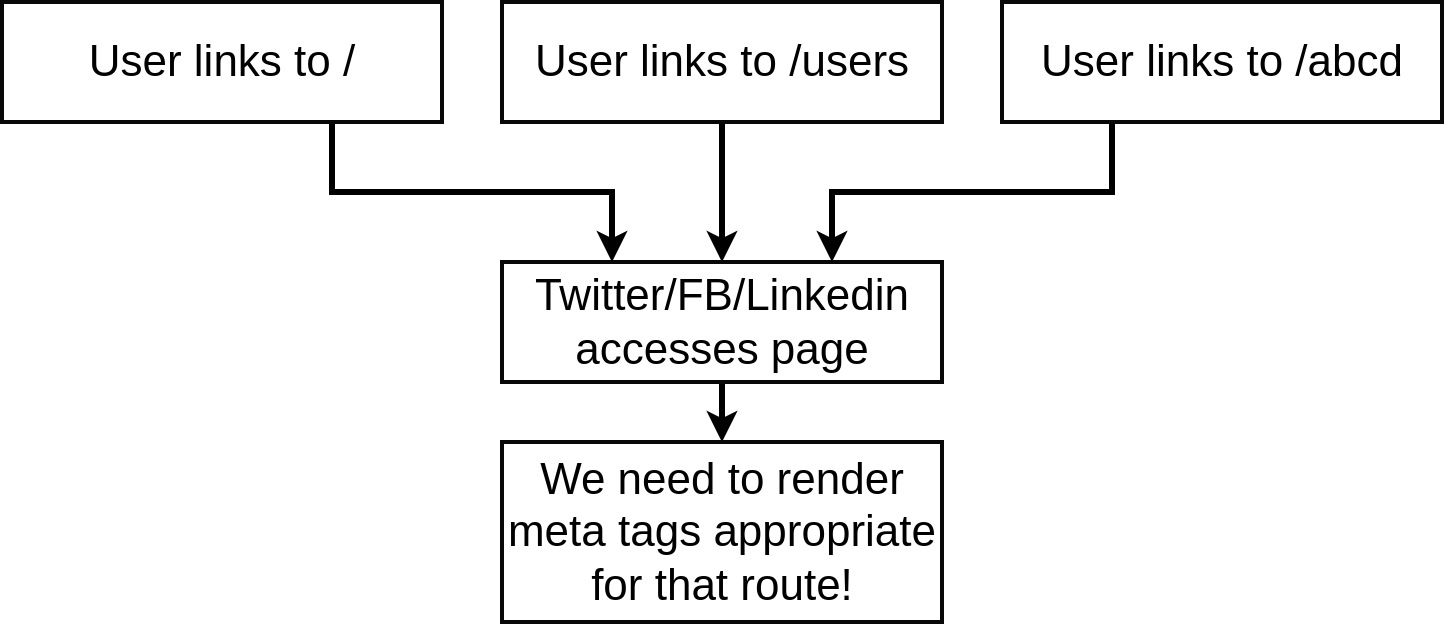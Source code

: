 <mxfile version="13.3.5" type="device" pages="6"><diagram id="a0e06893-2beb-2657-63dc-f44eb33fc74f" name="01 - meta"><mxGraphModel dx="852" dy="494" grid="1" gridSize="10" guides="1" tooltips="1" connect="1" arrows="1" fold="1" page="1" pageScale="1" pageWidth="1100" pageHeight="850" background="#ffffff" math="0" shadow="0"><root><mxCell id="0"/><mxCell id="1" parent="0"/><mxCell id="5" style="edgeStyle=orthogonalEdgeStyle;rounded=0;html=1;exitX=0.5;exitY=1;entryX=0.5;entryY=0;startArrow=none;startFill=0;endArrow=classic;endFill=1;jettySize=auto;orthogonalLoop=1;strokeColor=#000000;strokeWidth=3;fontSize=22;fontColor=#000000;" parent="1" source="2" target="3" edge="1"><mxGeometry relative="1" as="geometry"/></mxCell><mxCell id="2" value="User links to /users" style="rounded=0;whiteSpace=wrap;html=1;shadow=0;labelBackgroundColor=none;strokeColor=#080808;strokeWidth=2;fillColor=#ffffff;fontSize=22;fontColor=#000000;align=center;" parent="1" vertex="1"><mxGeometry x="430" y="100" width="220" height="60" as="geometry"/></mxCell><mxCell id="6" style="edgeStyle=orthogonalEdgeStyle;rounded=0;html=1;exitX=0.5;exitY=1;startArrow=none;startFill=0;endArrow=classic;endFill=1;jettySize=auto;orthogonalLoop=1;strokeColor=#000000;strokeWidth=3;fontSize=22;fontColor=#000000;" parent="1" source="3" target="4" edge="1"><mxGeometry relative="1" as="geometry"/></mxCell><mxCell id="3" value="Twitter/FB/Linkedin accesses page" style="rounded=0;whiteSpace=wrap;html=1;shadow=0;labelBackgroundColor=none;strokeColor=#080808;strokeWidth=2;fillColor=#ffffff;fontSize=22;fontColor=#000000;align=center;" parent="1" vertex="1"><mxGeometry x="430" y="230" width="220" height="60" as="geometry"/></mxCell><mxCell id="4" value="We need to render meta tags appropriate for that route!" style="rounded=0;whiteSpace=wrap;html=1;shadow=0;labelBackgroundColor=none;strokeColor=#080808;strokeWidth=2;fillColor=#ffffff;fontSize=22;fontColor=#000000;align=center;" parent="1" vertex="1"><mxGeometry x="430" y="320" width="220" height="90" as="geometry"/></mxCell><mxCell id="9" style="edgeStyle=orthogonalEdgeStyle;rounded=0;html=1;exitX=0.75;exitY=1;entryX=0.25;entryY=0;startArrow=none;startFill=0;endArrow=classic;endFill=1;jettySize=auto;orthogonalLoop=1;strokeColor=#000000;strokeWidth=3;fontSize=22;fontColor=#000000;" parent="1" source="7" target="3" edge="1"><mxGeometry relative="1" as="geometry"/></mxCell><mxCell id="7" value="User links to /" style="rounded=0;whiteSpace=wrap;html=1;shadow=0;labelBackgroundColor=none;strokeColor=#080808;strokeWidth=2;fillColor=#ffffff;fontSize=22;fontColor=#000000;align=center;" parent="1" vertex="1"><mxGeometry x="180" y="100" width="220" height="60" as="geometry"/></mxCell><mxCell id="10" style="edgeStyle=orthogonalEdgeStyle;rounded=0;html=1;exitX=0.25;exitY=1;entryX=0.75;entryY=0;startArrow=none;startFill=0;endArrow=classic;endFill=1;jettySize=auto;orthogonalLoop=1;strokeColor=#000000;strokeWidth=3;fontSize=22;fontColor=#000000;" parent="1" source="8" target="3" edge="1"><mxGeometry relative="1" as="geometry"/></mxCell><mxCell id="8" value="User links to /abcd" style="rounded=0;whiteSpace=wrap;html=1;shadow=0;labelBackgroundColor=none;strokeColor=#080808;strokeWidth=2;fillColor=#ffffff;fontSize=22;fontColor=#000000;align=center;" parent="1" vertex="1"><mxGeometry x="680" y="100" width="220" height="60" as="geometry"/></mxCell></root></mxGraphModel></diagram><diagram id="a3875ca3-8677-f474-69a5-59f30891df4f" name="02 - helmet"><mxGraphModel dx="825" dy="359" grid="1" gridSize="10" guides="1" tooltips="1" connect="1" arrows="1" fold="1" page="1" pageScale="1" pageWidth="1100" pageHeight="850" background="#ffffff" math="0" shadow="0"><root><mxCell id="0"/><mxCell id="1" parent="0"/><mxCell id="2" value="Normal React App" style="text;html=1;strokeColor=none;fillColor=none;align=center;verticalAlign=middle;whiteSpace=wrap;rounded=0;shadow=0;labelBackgroundColor=none;fontSize=22;fontColor=#000000;" vertex="1" parent="1"><mxGeometry x="505" y="130" width="200" height="20" as="geometry"/></mxCell><mxCell id="8" style="edgeStyle=orthogonalEdgeStyle;rounded=0;html=1;exitX=0.5;exitY=1;entryX=0.5;entryY=0;startArrow=none;startFill=0;endArrow=classic;endFill=1;jettySize=auto;orthogonalLoop=1;strokeColor=#000000;strokeWidth=3;fontSize=22;fontColor=#000000;" edge="1" parent="1" source="3" target="4"><mxGeometry relative="1" as="geometry"/></mxCell><mxCell id="3" value="User visits /users" style="rounded=0;whiteSpace=wrap;html=1;shadow=0;labelBackgroundColor=none;strokeColor=#080808;strokeWidth=2;fillColor=#ffffff;fontSize=22;fontColor=#000000;align=center;" vertex="1" parent="1"><mxGeometry x="470" y="180" width="270" height="60" as="geometry"/></mxCell><mxCell id="9" style="edgeStyle=orthogonalEdgeStyle;rounded=0;html=1;exitX=0.5;exitY=1;entryX=0.5;entryY=0;startArrow=none;startFill=0;endArrow=classic;endFill=1;jettySize=auto;orthogonalLoop=1;strokeColor=#000000;strokeWidth=3;fontSize=22;fontColor=#000000;" edge="1" parent="1" source="4" target="5"><mxGeometry relative="1" as="geometry"/></mxCell><mxCell id="4" value="We render 'Helmet' tag" style="rounded=0;whiteSpace=wrap;html=1;shadow=0;labelBackgroundColor=none;strokeColor=#080808;strokeWidth=2;fillColor=#ffffff;fontSize=22;fontColor=#000000;align=center;" vertex="1" parent="1"><mxGeometry x="470" y="270" width="270" height="60" as="geometry"/></mxCell><mxCell id="5" value="Helmet takes new tags and manually tinkers with HTML in head tag" style="rounded=0;whiteSpace=wrap;html=1;shadow=0;labelBackgroundColor=none;strokeColor=#080808;strokeWidth=2;fillColor=#ffffff;fontSize=22;fontColor=#000000;align=center;" vertex="1" parent="1"><mxGeometry x="470" y="365" width="270" height="85" as="geometry"/></mxCell><mxCell id="6" value="" style="endArrow=classic;html=1;strokeColor=#000000;strokeWidth=3;fontSize=22;fontColor=#000000;" edge="1" parent="1"><mxGeometry width="50" height="50" relative="1" as="geometry"><mxPoint x="450" y="180" as="sourcePoint"/><mxPoint x="450" y="450" as="targetPoint"/></mxGeometry></mxCell><mxCell id="7" value="Time" style="text;html=1;strokeColor=none;fillColor=none;align=center;verticalAlign=middle;whiteSpace=wrap;rounded=0;shadow=0;labelBackgroundColor=none;fontSize=22;fontColor=#000000;" vertex="1" parent="1"><mxGeometry x="390" y="180" width="50" height="20" as="geometry"/></mxCell></root></mxGraphModel></diagram><diagram id="5fbc0336-3aa0-06a0-aa58-145b6af9b9f9" name="03 - helmet ssr"><mxGraphModel dx="990" dy="430" grid="1" gridSize="10" guides="1" tooltips="1" connect="1" arrows="1" fold="1" page="1" pageScale="1" pageWidth="1100" pageHeight="850" background="#ffffff" math="0" shadow="0"><root><mxCell id="0"/><mxCell id="1" parent="0"/><mxCell id="2" value="SSR React App" style="text;html=1;strokeColor=none;fillColor=none;align=center;verticalAlign=middle;whiteSpace=wrap;rounded=0;shadow=0;labelBackgroundColor=none;fontSize=22;fontColor=#000000;" vertex="1" parent="1"><mxGeometry x="505" y="140" width="200" height="20" as="geometry"/></mxCell><mxCell id="9" style="edgeStyle=orthogonalEdgeStyle;rounded=0;html=1;exitX=0.5;exitY=1;entryX=0.5;entryY=0;startArrow=none;startFill=0;endArrow=classic;endFill=1;jettySize=auto;orthogonalLoop=1;strokeColor=#000000;strokeWidth=3;fontSize=22;fontColor=#000000;" edge="1" parent="1" source="3" target="4"><mxGeometry relative="1" as="geometry"/></mxCell><mxCell id="3" value="User visits /users" style="rounded=0;whiteSpace=wrap;html=1;shadow=0;labelBackgroundColor=none;strokeColor=#080808;strokeWidth=2;fillColor=#ffffff;fontSize=22;fontColor=#000000;align=center;" vertex="1" parent="1"><mxGeometry x="470" y="180" width="270" height="60" as="geometry"/></mxCell><mxCell id="10" style="edgeStyle=orthogonalEdgeStyle;rounded=0;html=1;exitX=0.5;exitY=1;entryX=0.5;entryY=0;startArrow=none;startFill=0;endArrow=classic;endFill=1;jettySize=auto;orthogonalLoop=1;strokeColor=#000000;strokeWidth=3;fontSize=22;fontColor=#000000;" edge="1" parent="1" source="4" target="5"><mxGeometry relative="1" as="geometry"/></mxCell><mxCell id="4" value="We render 'Helmet' tag" style="rounded=0;whiteSpace=wrap;html=1;shadow=0;labelBackgroundColor=none;strokeColor=#080808;strokeWidth=2;fillColor=#ffffff;fontSize=22;fontColor=#000000;align=center;" vertex="1" parent="1"><mxGeometry x="470" y="270" width="270" height="60" as="geometry"/></mxCell><mxCell id="11" style="edgeStyle=orthogonalEdgeStyle;rounded=0;html=1;exitX=0.5;exitY=1;startArrow=none;startFill=0;endArrow=classic;endFill=1;jettySize=auto;orthogonalLoop=1;strokeColor=#000000;strokeWidth=3;fontSize=22;fontColor=#000000;" edge="1" parent="1" source="5" target="8"><mxGeometry relative="1" as="geometry"/></mxCell><mxCell id="5" value="Helmet loads up all the meta tags we want to show" style="rounded=0;whiteSpace=wrap;html=1;shadow=0;labelBackgroundColor=none;strokeColor=#080808;strokeWidth=2;fillColor=#ffffff;fontSize=22;fontColor=#000000;align=center;" vertex="1" parent="1"><mxGeometry x="470" y="350" width="270" height="85" as="geometry"/></mxCell><mxCell id="6" value="" style="endArrow=classic;html=1;strokeColor=#000000;strokeWidth=3;fontSize=22;fontColor=#000000;" edge="1" parent="1"><mxGeometry width="50" height="50" relative="1" as="geometry"><mxPoint x="450" y="180" as="sourcePoint"/><mxPoint x="450" y="540" as="targetPoint"/></mxGeometry></mxCell><mxCell id="7" value="Time" style="text;html=1;strokeColor=none;fillColor=none;align=center;verticalAlign=middle;whiteSpace=wrap;rounded=0;shadow=0;labelBackgroundColor=none;fontSize=22;fontColor=#000000;" vertex="1" parent="1"><mxGeometry x="390" y="180" width="50" height="20" as="geometry"/></mxCell><mxCell id="8" value="We dump Helmet's tags directly into HTML template" style="rounded=0;whiteSpace=wrap;html=1;shadow=0;labelBackgroundColor=none;strokeColor=#080808;strokeWidth=2;fillColor=#ffffff;fontSize=22;fontColor=#000000;align=center;" vertex="1" parent="1"><mxGeometry x="470" y="456" width="270" height="85" as="geometry"/></mxCell></root></mxGraphModel></diagram><diagram id="d8c42727-4214-fe94-3d4f-7dc38ee0e129" name="04 - streams"><mxGraphModel dx="990" dy="430" grid="1" gridSize="10" guides="1" tooltips="1" connect="1" arrows="1" fold="1" page="1" pageScale="1" pageWidth="1100" pageHeight="850" background="#ffffff" math="0" shadow="0"><root><mxCell id="0"/><mxCell id="1" parent="0"/><mxCell id="13" value="" style="strokeWidth=1;shadow=0;dashed=0;align=center;html=1;shape=mxgraph.mockup.containers.browserWindow;rSize=0;fillColor=#ffffff;strokeColor=#666666;mainText=,;recursiveResize=0;rounded=0;labelBackgroundColor=none;fontSize=22;fontColor=#000000;" vertex="1" parent="1"><mxGeometry x="119" y="305" width="360" height="285" as="geometry"/></mxCell><mxCell id="14" value="Page 1" style="strokeWidth=1;shadow=0;dashed=0;align=center;html=1;shape=mxgraph.mockup.containers.anchor;fontSize=17;fontColor=#666666;align=left;" vertex="1" parent="13"><mxGeometry x="60" y="12" width="110" height="26" as="geometry"/></mxCell><mxCell id="15" value="https://www.draw.io" style="strokeWidth=1;shadow=0;dashed=0;align=center;html=1;shape=mxgraph.mockup.containers.anchor;rSize=0;fontSize=17;fontColor=#666666;align=left;" vertex="1" parent="13"><mxGeometry x="130" y="60" width="250" height="26" as="geometry"/></mxCell><mxCell id="16" value="" style="rounded=0;whiteSpace=wrap;html=1;shadow=0;labelBackgroundColor=none;strokeColor=#080808;strokeWidth=2;fillColor=#ffffff;fontSize=22;fontColor=#000000;align=center;" vertex="1" parent="1"><mxGeometry x="660" y="305" width="210" height="285" as="geometry"/></mxCell><mxCell id="17" value="" style="endArrow=classic;html=1;strokeColor=#000000;strokeWidth=3;fontSize=22;fontColor=#000000;" edge="1" parent="1" target="21"><mxGeometry width="50" height="50" relative="1" as="geometry"><mxPoint x="480" y="370" as="sourcePoint"/><mxPoint x="530" y="320" as="targetPoint"/></mxGeometry></mxCell><mxCell id="18" value="Request" style="text;html=1;strokeColor=none;fillColor=none;align=center;verticalAlign=middle;whiteSpace=wrap;rounded=0;shadow=0;labelBackgroundColor=none;fontSize=22;fontColor=#000000;" vertex="1" parent="1"><mxGeometry x="550" y="345" width="40" height="20" as="geometry"/></mxCell><mxCell id="19" value="" style="endArrow=classic;html=1;strokeColor=#000000;strokeWidth=3;fontSize=22;fontColor=#000000;entryX=-0.008;entryY=0.228;entryPerimeter=0;" edge="1" parent="1" source="23"><mxGeometry width="50" height="50" relative="1" as="geometry"><mxPoint x="658" y="540" as="sourcePoint"/><mxPoint x="479" y="540" as="targetPoint"/></mxGeometry></mxCell><mxCell id="20" value="Response HTML" style="text;html=1;strokeColor=none;fillColor=none;align=center;verticalAlign=middle;whiteSpace=wrap;rounded=0;shadow=0;labelBackgroundColor=none;fontSize=22;fontColor=#000000;" vertex="1" parent="1"><mxGeometry x="550" y="500" width="40" height="20" as="geometry"/></mxCell><mxCell id="24" style="edgeStyle=orthogonalEdgeStyle;rounded=0;html=1;exitX=0.5;exitY=1;entryX=0.5;entryY=0;startArrow=none;startFill=0;endArrow=classic;endFill=1;jettySize=auto;orthogonalLoop=1;strokeColor=#000000;strokeWidth=3;fontSize=14;fontColor=#000000;" edge="1" parent="1" source="21" target="22"><mxGeometry relative="1" as="geometry"/></mxCell><mxCell id="21" value="Make API requests" style="rounded=0;whiteSpace=wrap;html=1;shadow=0;labelBackgroundColor=none;strokeColor=#080808;strokeWidth=2;fillColor=#ffffff;fontSize=14;fontColor=#000000;align=center;" vertex="1" parent="1"><mxGeometry x="680" y="349" width="160" height="40" as="geometry"/></mxCell><mxCell id="25" style="edgeStyle=orthogonalEdgeStyle;rounded=0;html=1;exitX=0.5;exitY=1;startArrow=none;startFill=0;endArrow=classic;endFill=1;jettySize=auto;orthogonalLoop=1;strokeColor=#000000;strokeWidth=3;fontSize=14;fontColor=#000000;" edge="1" parent="1" source="22" target="23"><mxGeometry relative="1" as="geometry"/></mxCell><mxCell id="22" value="Build entire HTML doc" style="rounded=0;whiteSpace=wrap;html=1;shadow=0;labelBackgroundColor=none;strokeColor=#080808;strokeWidth=2;fillColor=#ffffff;fontSize=14;fontColor=#000000;align=center;" vertex="1" parent="1"><mxGeometry x="680" y="435" width="160" height="40" as="geometry"/></mxCell><mxCell id="23" value="Load entire doc into response and send it" style="rounded=0;whiteSpace=wrap;html=1;shadow=0;labelBackgroundColor=none;strokeColor=#080808;strokeWidth=2;fillColor=#ffffff;fontSize=14;fontColor=#000000;align=center;" vertex="1" parent="1"><mxGeometry x="680" y="520" width="160" height="40" as="geometry"/></mxCell></root></mxGraphModel></diagram><diagram name="05 - content" id="b575361c-04dd-f194-7296-f91a1395b4d2"><mxGraphModel dx="1238" dy="538" grid="1" gridSize="10" guides="1" tooltips="1" connect="1" arrows="1" fold="1" page="1" pageScale="1" pageWidth="1100" pageHeight="850" background="#ffffff" math="0" shadow="0"><root><mxCell id="0"/><mxCell id="1" parent="0"/><mxCell id="2" value="" style="strokeWidth=1;shadow=0;dashed=0;align=center;html=1;shape=mxgraph.mockup.containers.browserWindow;rSize=0;fillColor=#ffffff;strokeColor=#666666;mainText=,;recursiveResize=0;rounded=0;labelBackgroundColor=none;fontSize=22;fontColor=#000000;" vertex="1" parent="1"><mxGeometry x="119" y="305" width="360" height="605" as="geometry"/></mxCell><mxCell id="3" value="Page 1" style="strokeWidth=1;shadow=0;dashed=0;align=center;html=1;shape=mxgraph.mockup.containers.anchor;fontSize=17;fontColor=#666666;align=left;" vertex="1" parent="2"><mxGeometry x="60" y="12" width="110" height="26" as="geometry"/></mxCell><mxCell id="4" value="https://www.draw.io" style="strokeWidth=1;shadow=0;dashed=0;align=center;html=1;shape=mxgraph.mockup.containers.anchor;rSize=0;fontSize=17;fontColor=#666666;align=left;" vertex="1" parent="2"><mxGeometry x="130" y="60" width="250" height="26" as="geometry"/></mxCell><mxCell id="5" value="" style="rounded=0;whiteSpace=wrap;html=1;shadow=0;labelBackgroundColor=none;strokeColor=#080808;strokeWidth=2;fillColor=#ffffff;fontSize=22;fontColor=#000000;align=center;" vertex="1" parent="1"><mxGeometry x="660" y="305" width="210" height="605" as="geometry"/></mxCell><mxCell id="6" value="" style="endArrow=classic;html=1;strokeColor=#000000;strokeWidth=3;fontSize=22;fontColor=#000000;" edge="1" parent="1" target="11"><mxGeometry width="50" height="50" relative="1" as="geometry"><mxPoint x="480" y="370" as="sourcePoint"/><mxPoint x="530" y="320" as="targetPoint"/></mxGeometry></mxCell><mxCell id="7" value="Request" style="text;html=1;strokeColor=none;fillColor=none;align=center;verticalAlign=middle;whiteSpace=wrap;rounded=0;shadow=0;labelBackgroundColor=none;fontSize=22;fontColor=#000000;" vertex="1" parent="1"><mxGeometry x="550" y="345" width="40" height="20" as="geometry"/></mxCell><mxCell id="8" value="" style="endArrow=classic;html=1;strokeColor=#000000;strokeWidth=3;fontSize=22;fontColor=#000000;entryX=-0.008;entryY=0.228;entryPerimeter=0;" edge="1" parent="1"><mxGeometry width="50" height="50" relative="1" as="geometry"><mxPoint x="680" y="540" as="sourcePoint"/><mxPoint x="479" y="540" as="targetPoint"/></mxGeometry></mxCell><mxCell id="9" value="Portion of response" style="text;html=1;strokeColor=none;fillColor=none;align=center;verticalAlign=middle;whiteSpace=wrap;rounded=0;shadow=0;labelBackgroundColor=none;fontSize=22;fontColor=#000000;" vertex="1" parent="1"><mxGeometry x="520" y="500" width="130" height="20" as="geometry"/></mxCell><mxCell id="10" style="edgeStyle=orthogonalEdgeStyle;rounded=0;html=1;exitX=0.5;exitY=1;entryX=0.5;entryY=0;startArrow=none;startFill=0;endArrow=classic;endFill=1;jettySize=auto;orthogonalLoop=1;strokeColor=#000000;strokeWidth=3;fontSize=14;fontColor=#000000;" edge="1" parent="1" source="11" target="13"><mxGeometry relative="1" as="geometry"/></mxCell><mxCell id="11" value="Make API requests" style="rounded=0;whiteSpace=wrap;html=1;shadow=0;labelBackgroundColor=none;strokeColor=#080808;strokeWidth=2;fillColor=#ffffff;fontSize=14;fontColor=#000000;align=center;" vertex="1" parent="1"><mxGeometry x="680" y="349" width="160" height="40" as="geometry"/></mxCell><mxCell id="12" style="edgeStyle=orthogonalEdgeStyle;rounded=0;html=1;exitX=0.5;exitY=1;startArrow=none;startFill=0;endArrow=classic;endFill=1;jettySize=auto;orthogonalLoop=1;strokeColor=#000000;strokeWidth=3;fontSize=14;fontColor=#000000;" edge="1" parent="1" source="13"><mxGeometry relative="1" as="geometry"><mxPoint x="760.333" y="520" as="targetPoint"/></mxGeometry></mxCell><mxCell id="13" value="Build tiny snippet of HTML doc" style="rounded=0;whiteSpace=wrap;html=1;shadow=0;labelBackgroundColor=none;strokeColor=#080808;strokeWidth=2;fillColor=#ffffff;fontSize=14;fontColor=#000000;align=center;" vertex="1" parent="1"><mxGeometry x="680" y="435" width="160" height="40" as="geometry"/></mxCell><mxCell id="15" value="Send tiny snippet" style="rounded=0;whiteSpace=wrap;html=1;shadow=0;labelBackgroundColor=none;strokeColor=#080808;strokeWidth=2;fillColor=#ffffff;fontSize=14;fontColor=#000000;align=center;" vertex="1" parent="1"><mxGeometry x="680" y="520" width="160" height="40" as="geometry"/></mxCell><mxCell id="16" value="" style="endArrow=classic;html=1;strokeColor=#000000;strokeWidth=3;fontSize=22;fontColor=#000000;entryX=-0.008;entryY=0.228;entryPerimeter=0;" edge="1" parent="1"><mxGeometry width="50" height="50" relative="1" as="geometry"><mxPoint x="681" y="711" as="sourcePoint"/><mxPoint x="480" y="711" as="targetPoint"/></mxGeometry></mxCell><mxCell id="17" value="Portion of response" style="text;html=1;strokeColor=none;fillColor=none;align=center;verticalAlign=middle;whiteSpace=wrap;rounded=0;shadow=0;labelBackgroundColor=none;fontSize=22;fontColor=#000000;" vertex="1" parent="1"><mxGeometry x="521" y="671" width="130" height="20" as="geometry"/></mxCell><mxCell id="18" style="edgeStyle=orthogonalEdgeStyle;rounded=0;html=1;exitX=0.5;exitY=1;entryX=0.5;entryY=0;startArrow=none;startFill=0;endArrow=classic;endFill=1;jettySize=auto;orthogonalLoop=1;strokeColor=#000000;strokeWidth=3;fontSize=14;fontColor=#000000;" edge="1" target="20" parent="1"><mxGeometry relative="1" as="geometry"><mxPoint x="761.2" y="560.2" as="sourcePoint"/></mxGeometry></mxCell><mxCell id="19" style="edgeStyle=orthogonalEdgeStyle;rounded=0;html=1;exitX=0.5;exitY=1;startArrow=none;startFill=0;endArrow=classic;endFill=1;jettySize=auto;orthogonalLoop=1;strokeColor=#000000;strokeWidth=3;fontSize=14;fontColor=#000000;" edge="1" source="20" parent="1"><mxGeometry relative="1" as="geometry"><mxPoint x="761.333" y="691" as="targetPoint"/></mxGeometry></mxCell><mxCell id="20" value="Build tiny snippet of HTML doc" style="rounded=0;whiteSpace=wrap;html=1;shadow=0;labelBackgroundColor=none;strokeColor=#080808;strokeWidth=2;fillColor=#ffffff;fontSize=14;fontColor=#000000;align=center;" vertex="1" parent="1"><mxGeometry x="681" y="606" width="160" height="40" as="geometry"/></mxCell><mxCell id="21" value="Send tiny snippet" style="rounded=0;whiteSpace=wrap;html=1;shadow=0;labelBackgroundColor=none;strokeColor=#080808;strokeWidth=2;fillColor=#ffffff;fontSize=14;fontColor=#000000;align=center;" vertex="1" parent="1"><mxGeometry x="681" y="691" width="160" height="40" as="geometry"/></mxCell><mxCell id="22" value="" style="endArrow=classic;html=1;strokeColor=#000000;strokeWidth=3;fontSize=22;fontColor=#000000;entryX=-0.008;entryY=0.228;entryPerimeter=0;" edge="1" parent="1"><mxGeometry width="50" height="50" relative="1" as="geometry"><mxPoint x="681" y="881.6" as="sourcePoint"/><mxPoint x="480" y="881.6" as="targetPoint"/></mxGeometry></mxCell><mxCell id="23" value="Portion of response" style="text;html=1;strokeColor=none;fillColor=none;align=center;verticalAlign=middle;whiteSpace=wrap;rounded=0;shadow=0;labelBackgroundColor=none;fontSize=22;fontColor=#000000;" vertex="1" parent="1"><mxGeometry x="521" y="841.6" width="130" height="20" as="geometry"/></mxCell><mxCell id="24" style="edgeStyle=orthogonalEdgeStyle;rounded=0;html=1;exitX=0.5;exitY=1;entryX=0.5;entryY=0;startArrow=none;startFill=0;endArrow=classic;endFill=1;jettySize=auto;orthogonalLoop=1;strokeColor=#000000;strokeWidth=3;fontSize=14;fontColor=#000000;" edge="1" target="26" parent="1"><mxGeometry relative="1" as="geometry"><mxPoint x="761.2" y="730.8" as="sourcePoint"/></mxGeometry></mxCell><mxCell id="25" style="edgeStyle=orthogonalEdgeStyle;rounded=0;html=1;exitX=0.5;exitY=1;startArrow=none;startFill=0;endArrow=classic;endFill=1;jettySize=auto;orthogonalLoop=1;strokeColor=#000000;strokeWidth=3;fontSize=14;fontColor=#000000;" edge="1" source="26" parent="1"><mxGeometry relative="1" as="geometry"><mxPoint x="761.333" y="861.6" as="targetPoint"/></mxGeometry></mxCell><mxCell id="26" value="Build tiny snippet of HTML doc" style="rounded=0;whiteSpace=wrap;html=1;shadow=0;labelBackgroundColor=none;strokeColor=#080808;strokeWidth=2;fillColor=#ffffff;fontSize=14;fontColor=#000000;align=center;" vertex="1" parent="1"><mxGeometry x="681" y="776.6" width="160" height="40" as="geometry"/></mxCell><mxCell id="27" value="Send tiny snippet" style="rounded=0;whiteSpace=wrap;html=1;shadow=0;labelBackgroundColor=none;strokeColor=#080808;strokeWidth=2;fillColor=#ffffff;fontSize=14;fontColor=#000000;align=center;" vertex="1" parent="1"><mxGeometry x="681" y="861.6" width="160" height="40" as="geometry"/></mxCell></root></mxGraphModel></diagram><diagram id="c530f98c-d3ca-4d64-09b5-cf6b21f4ec28" name="06 - help"><mxGraphModel dx="990" dy="430" grid="1" gridSize="10" guides="1" tooltips="1" connect="1" arrows="1" fold="1" page="1" pageScale="1" pageWidth="1100" pageHeight="850" background="#ffffff" math="0" shadow="0"><root><mxCell id="0"/><mxCell id="1" parent="0"/><mxCell id="2" value="Github Repo" style="rounded=0;whiteSpace=wrap;html=1;shadow=0;labelBackgroundColor=none;strokeColor=#080808;strokeWidth=2;fillColor=#ffffff;fontSize=24;fontColor=#000000;align=center;" vertex="1" parent="1"><mxGeometry x="170" y="150" width="210" height="60" as="geometry"/></mxCell><mxCell id="3" value="https://github.com/StephenGrider/ReactSSRCasts" style="rounded=0;whiteSpace=wrap;html=1;shadow=0;labelBackgroundColor=none;strokeColor=#080808;strokeWidth=2;fillColor=#ffffff;fontSize=24;fontColor=#000000;align=center;" vertex="1" parent="1"><mxGeometry x="380" y="150" width="570" height="60" as="geometry"/></mxCell><mxCell id="4" value="Diagrams" style="rounded=0;whiteSpace=wrap;html=1;shadow=0;labelBackgroundColor=none;strokeColor=#080808;strokeWidth=2;fillColor=#ffffff;fontSize=24;fontColor=#000000;align=center;" vertex="1" parent="1"><mxGeometry x="170" y="210" width="210" height="60" as="geometry"/></mxCell><mxCell id="5" value="In the github repo.&amp;nbsp; Import them into draw.io" style="rounded=0;whiteSpace=wrap;html=1;shadow=0;labelBackgroundColor=none;strokeColor=#080808;strokeWidth=2;fillColor=#ffffff;fontSize=24;fontColor=#000000;align=center;" vertex="1" parent="1"><mxGeometry x="380" y="210" width="570" height="60" as="geometry"/></mxCell><mxCell id="6" value="Need help?" style="rounded=0;whiteSpace=wrap;html=1;shadow=0;labelBackgroundColor=none;strokeColor=#080808;strokeWidth=2;fillColor=#ffffff;fontSize=24;fontColor=#000000;align=center;" vertex="1" parent="1"><mxGeometry x="170" y="270" width="210" height="60" as="geometry"/></mxCell><mxCell id="7" value="Post on Udemy discussion boards" style="rounded=0;whiteSpace=wrap;html=1;shadow=0;labelBackgroundColor=none;strokeColor=#080808;strokeWidth=2;fillColor=#ffffff;fontSize=24;fontColor=#000000;align=center;" vertex="1" parent="1"><mxGeometry x="380" y="270" width="570" height="60" as="geometry"/></mxCell><mxCell id="8" value="Need help?" style="rounded=0;whiteSpace=wrap;html=1;shadow=0;labelBackgroundColor=none;strokeColor=#080808;strokeWidth=2;fillColor=#ffffff;fontSize=24;fontColor=#000000;align=center;" vertex="1" parent="1"><mxGeometry x="170" y="330" width="210" height="60" as="geometry"/></mxCell><mxCell id="9" value="Message me on Udemy" style="rounded=0;whiteSpace=wrap;html=1;shadow=0;labelBackgroundColor=none;strokeColor=#080808;strokeWidth=2;fillColor=#ffffff;fontSize=24;fontColor=#000000;align=center;" vertex="1" parent="1"><mxGeometry x="380" y="330" width="570" height="60" as="geometry"/></mxCell><mxCell id="10" value="Need help?" style="rounded=0;whiteSpace=wrap;html=1;shadow=0;labelBackgroundColor=none;strokeColor=#080808;strokeWidth=2;fillColor=#ffffff;fontSize=24;fontColor=#000000;align=center;" vertex="1" parent="1"><mxGeometry x="170" y="390" width="210" height="60" as="geometry"/></mxCell><mxCell id="11" value="Twitter: @ste_grider" style="rounded=0;whiteSpace=wrap;html=1;shadow=0;labelBackgroundColor=none;strokeColor=#080808;strokeWidth=2;fillColor=#ffffff;fontSize=24;fontColor=#000000;align=center;" vertex="1" parent="1"><mxGeometry x="380" y="390" width="570" height="60" as="geometry"/></mxCell></root></mxGraphModel></diagram></mxfile>